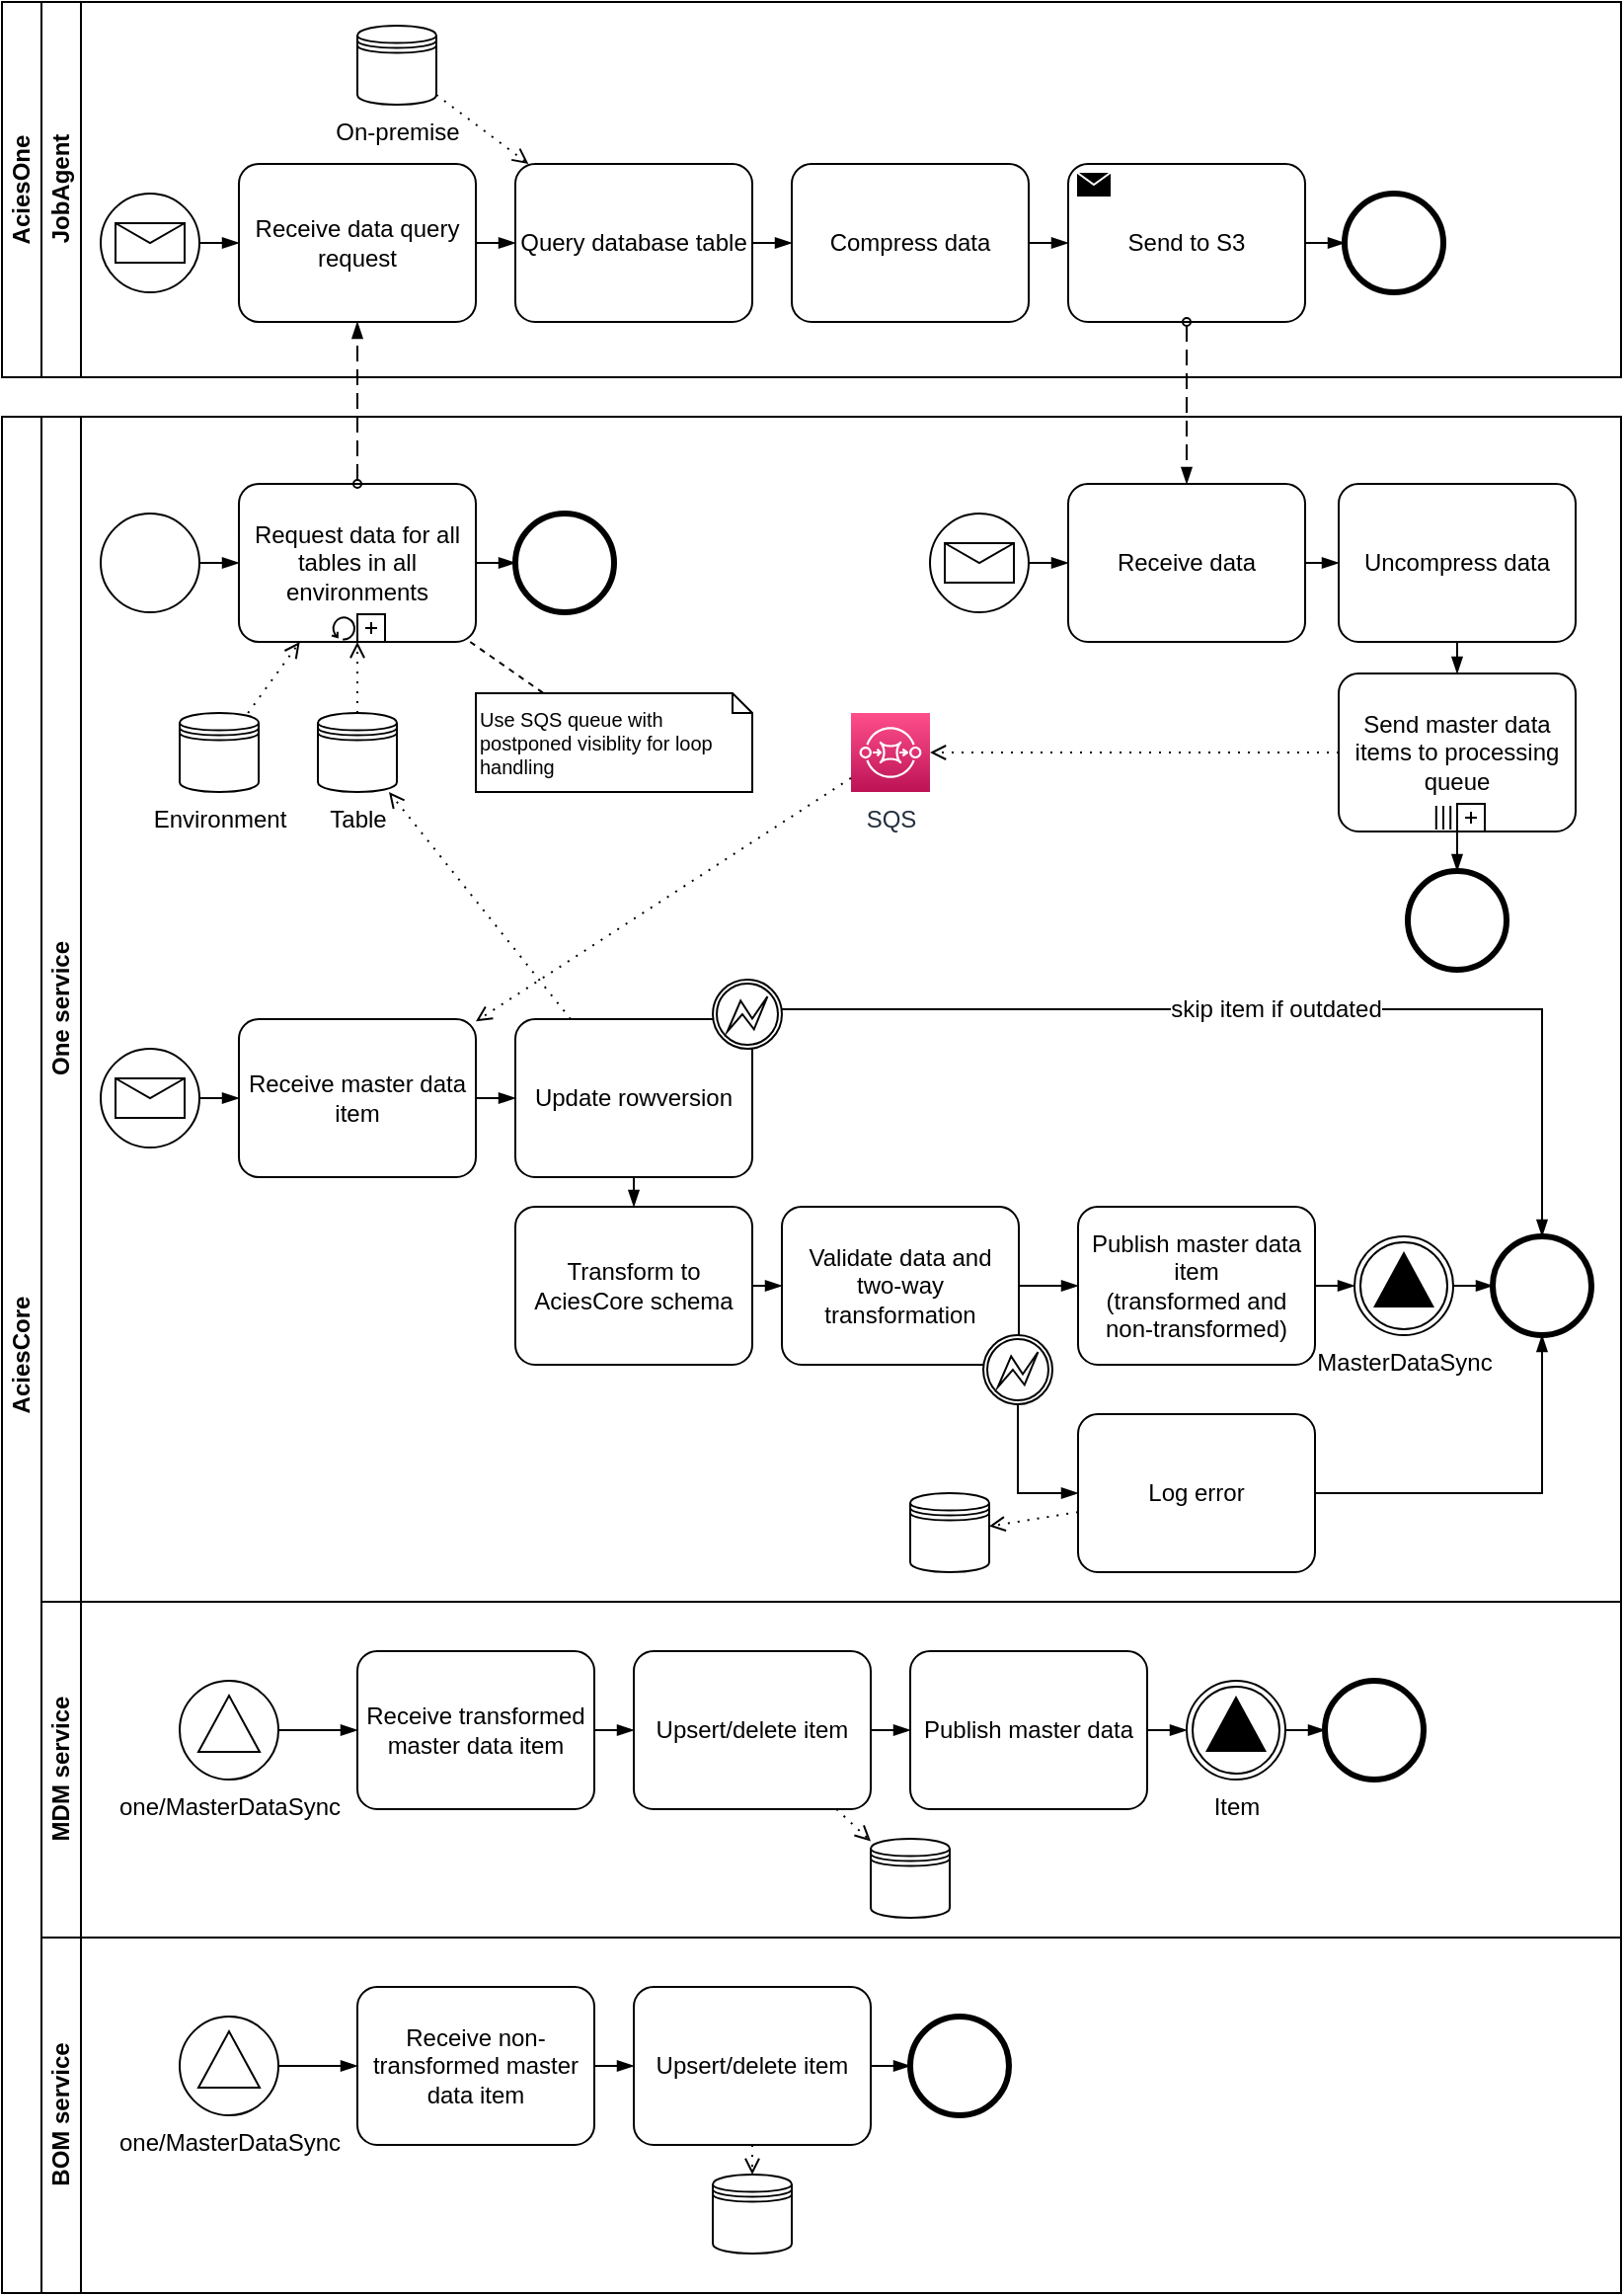 <mxfile version="21.6.8" type="device">
  <diagram name="Page-1" id="bTZcT1Api_6f6nJbqBNm">
    <mxGraphModel dx="1562" dy="909" grid="1" gridSize="10" guides="1" tooltips="1" connect="1" arrows="1" fold="1" page="1" pageScale="1" pageWidth="827" pageHeight="1169" math="0" shadow="0">
      <root>
        <mxCell id="0" />
        <mxCell id="1" parent="0" />
        <mxCell id="s4bk7PMrDm6jOuG2M9_s-1" value="AciesOne" style="swimlane;html=1;childLayout=stackLayout;resizeParent=1;resizeParentMax=0;horizontal=0;startSize=20;horizontalStack=0;whiteSpace=wrap;" vertex="1" parent="1">
          <mxGeometry width="820" height="190" as="geometry" />
        </mxCell>
        <mxCell id="s4bk7PMrDm6jOuG2M9_s-2" value="JobAgent" style="swimlane;html=1;startSize=20;horizontal=0;" vertex="1" parent="s4bk7PMrDm6jOuG2M9_s-1">
          <mxGeometry x="20" width="800" height="190" as="geometry" />
        </mxCell>
        <mxCell id="s4bk7PMrDm6jOuG2M9_s-10" value="Query database table" style="points=[[0.25,0,0],[0.5,0,0],[0.75,0,0],[1,0.25,0],[1,0.5,0],[1,0.75,0],[0.75,1,0],[0.5,1,0],[0.25,1,0],[0,0.75,0],[0,0.5,0],[0,0.25,0]];shape=mxgraph.bpmn.task;whiteSpace=wrap;rectStyle=rounded;size=10;html=1;container=1;expand=0;collapsible=0;taskMarker=abstract;" vertex="1" parent="s4bk7PMrDm6jOuG2M9_s-2">
          <mxGeometry x="240" y="82" width="120" height="80" as="geometry" />
        </mxCell>
        <mxCell id="s4bk7PMrDm6jOuG2M9_s-11" value="On-premise" style="shape=datastore;html=1;labelPosition=center;verticalLabelPosition=bottom;align=center;verticalAlign=top;" vertex="1" parent="s4bk7PMrDm6jOuG2M9_s-2">
          <mxGeometry x="160" y="12" width="40" height="40" as="geometry" />
        </mxCell>
        <mxCell id="s4bk7PMrDm6jOuG2M9_s-12" value="" style="fontSize=12;html=1;endFill=0;startFill=0;endSize=6;startSize=6;dashed=1;dashPattern=1 4;endArrow=open;startArrow=none;rounded=0;" edge="1" parent="s4bk7PMrDm6jOuG2M9_s-2" source="s4bk7PMrDm6jOuG2M9_s-11" target="s4bk7PMrDm6jOuG2M9_s-10">
          <mxGeometry width="160" relative="1" as="geometry">
            <mxPoint x="570" y="352" as="sourcePoint" />
            <mxPoint x="730" y="352" as="targetPoint" />
          </mxGeometry>
        </mxCell>
        <mxCell id="s4bk7PMrDm6jOuG2M9_s-13" value="" style="edgeStyle=elbowEdgeStyle;fontSize=12;html=1;endArrow=blockThin;endFill=1;rounded=0;" edge="1" parent="s4bk7PMrDm6jOuG2M9_s-2" source="s4bk7PMrDm6jOuG2M9_s-100" target="s4bk7PMrDm6jOuG2M9_s-10">
          <mxGeometry width="160" relative="1" as="geometry">
            <mxPoint x="220" y="122" as="sourcePoint" />
            <mxPoint x="730" y="382" as="targetPoint" />
          </mxGeometry>
        </mxCell>
        <mxCell id="s4bk7PMrDm6jOuG2M9_s-17" value="Compress data" style="points=[[0.25,0,0],[0.5,0,0],[0.75,0,0],[1,0.25,0],[1,0.5,0],[1,0.75,0],[0.75,1,0],[0.5,1,0],[0.25,1,0],[0,0.75,0],[0,0.5,0],[0,0.25,0]];shape=mxgraph.bpmn.task;whiteSpace=wrap;rectStyle=rounded;size=10;html=1;container=1;expand=0;collapsible=0;taskMarker=abstract;" vertex="1" parent="s4bk7PMrDm6jOuG2M9_s-2">
          <mxGeometry x="380" y="82" width="120" height="80" as="geometry" />
        </mxCell>
        <mxCell id="s4bk7PMrDm6jOuG2M9_s-18" value="" style="edgeStyle=elbowEdgeStyle;fontSize=12;html=1;endArrow=blockThin;endFill=1;rounded=0;" edge="1" parent="s4bk7PMrDm6jOuG2M9_s-2" target="s4bk7PMrDm6jOuG2M9_s-17" source="s4bk7PMrDm6jOuG2M9_s-10">
          <mxGeometry width="160" relative="1" as="geometry">
            <mxPoint x="360" y="122" as="sourcePoint" />
            <mxPoint x="880" y="382" as="targetPoint" />
          </mxGeometry>
        </mxCell>
        <mxCell id="s4bk7PMrDm6jOuG2M9_s-20" value="" style="edgeStyle=elbowEdgeStyle;fontSize=12;html=1;endArrow=blockThin;endFill=1;rounded=0;" edge="1" parent="s4bk7PMrDm6jOuG2M9_s-2" target="s4bk7PMrDm6jOuG2M9_s-26" source="s4bk7PMrDm6jOuG2M9_s-17">
          <mxGeometry width="160" relative="1" as="geometry">
            <mxPoint x="510" y="122" as="sourcePoint" />
            <mxPoint x="540" y="122" as="targetPoint" />
          </mxGeometry>
        </mxCell>
        <mxCell id="s4bk7PMrDm6jOuG2M9_s-23" value="" style="points=[[0.145,0.145,0],[0.5,0,0],[0.855,0.145,0],[1,0.5,0],[0.855,0.855,0],[0.5,1,0],[0.145,0.855,0],[0,0.5,0]];shape=mxgraph.bpmn.event;html=1;verticalLabelPosition=bottom;labelBackgroundColor=#ffffff;verticalAlign=top;align=center;perimeter=ellipsePerimeter;outlineConnect=0;aspect=fixed;outline=end;symbol=terminate2;" vertex="1" parent="s4bk7PMrDm6jOuG2M9_s-2">
          <mxGeometry x="660" y="97" width="50" height="50" as="geometry" />
        </mxCell>
        <mxCell id="s4bk7PMrDm6jOuG2M9_s-24" value="" style="edgeStyle=elbowEdgeStyle;fontSize=12;html=1;endArrow=blockThin;endFill=1;rounded=0;" edge="1" parent="s4bk7PMrDm6jOuG2M9_s-2" source="s4bk7PMrDm6jOuG2M9_s-26" target="s4bk7PMrDm6jOuG2M9_s-23">
          <mxGeometry width="160" relative="1" as="geometry">
            <mxPoint x="660" y="122" as="sourcePoint" />
            <mxPoint x="550" y="132" as="targetPoint" />
          </mxGeometry>
        </mxCell>
        <mxCell id="s4bk7PMrDm6jOuG2M9_s-26" value="Send to S3" style="points=[[0.25,0,0],[0.5,0,0],[0.75,0,0],[1,0.25,0],[1,0.5,0],[1,0.75,0],[0.75,1,0],[0.5,1,0],[0.25,1,0],[0,0.75,0],[0,0.5,0],[0,0.25,0]];shape=mxgraph.bpmn.task;whiteSpace=wrap;rectStyle=rounded;size=10;html=1;container=1;expand=0;collapsible=0;taskMarker=send;" vertex="1" parent="s4bk7PMrDm6jOuG2M9_s-2">
          <mxGeometry x="520" y="82" width="120" height="80" as="geometry" />
        </mxCell>
        <mxCell id="s4bk7PMrDm6jOuG2M9_s-28" value="" style="edgeStyle=elbowEdgeStyle;fontSize=12;html=1;endArrow=blockThin;endFill=1;rounded=0;" edge="1" parent="s4bk7PMrDm6jOuG2M9_s-2" source="s4bk7PMrDm6jOuG2M9_s-99" target="s4bk7PMrDm6jOuG2M9_s-100">
          <mxGeometry width="160" relative="1" as="geometry">
            <mxPoint x="80" y="122" as="sourcePoint" />
            <mxPoint x="100" y="122" as="targetPoint" />
          </mxGeometry>
        </mxCell>
        <mxCell id="s4bk7PMrDm6jOuG2M9_s-99" value="" style="points=[[0.145,0.145,0],[0.5,0,0],[0.855,0.145,0],[1,0.5,0],[0.855,0.855,0],[0.5,1,0],[0.145,0.855,0],[0,0.5,0]];shape=mxgraph.bpmn.event;html=1;verticalLabelPosition=bottom;labelBackgroundColor=#ffffff;verticalAlign=top;align=center;perimeter=ellipsePerimeter;outlineConnect=0;aspect=fixed;outline=standard;symbol=message;" vertex="1" parent="s4bk7PMrDm6jOuG2M9_s-2">
          <mxGeometry x="30" y="97" width="50" height="50" as="geometry" />
        </mxCell>
        <mxCell id="s4bk7PMrDm6jOuG2M9_s-100" value="Receive data query request" style="points=[[0.25,0,0],[0.5,0,0],[0.75,0,0],[1,0.25,0],[1,0.5,0],[1,0.75,0],[0.75,1,0],[0.5,1,0],[0.25,1,0],[0,0.75,0],[0,0.5,0],[0,0.25,0]];shape=mxgraph.bpmn.task;whiteSpace=wrap;rectStyle=rounded;size=10;html=1;container=1;expand=0;collapsible=0;taskMarker=abstract;" vertex="1" parent="s4bk7PMrDm6jOuG2M9_s-2">
          <mxGeometry x="100" y="82" width="120" height="80" as="geometry" />
        </mxCell>
        <mxCell id="s4bk7PMrDm6jOuG2M9_s-5" value="AciesCore" style="swimlane;html=1;childLayout=stackLayout;resizeParent=1;resizeParentMax=0;horizontal=0;startSize=20;horizontalStack=0;whiteSpace=wrap;" vertex="1" parent="1">
          <mxGeometry y="210" width="820" height="950" as="geometry" />
        </mxCell>
        <mxCell id="s4bk7PMrDm6jOuG2M9_s-6" value="One service" style="swimlane;html=1;startSize=20;horizontal=0;" vertex="1" parent="s4bk7PMrDm6jOuG2M9_s-5">
          <mxGeometry x="20" width="800" height="600" as="geometry" />
        </mxCell>
        <mxCell id="s4bk7PMrDm6jOuG2M9_s-14" value="" style="points=[[0.145,0.145,0],[0.5,0,0],[0.855,0.145,0],[1,0.5,0],[0.855,0.855,0],[0.5,1,0],[0.145,0.855,0],[0,0.5,0]];shape=mxgraph.bpmn.event;html=1;verticalLabelPosition=bottom;labelBackgroundColor=#ffffff;verticalAlign=top;align=center;perimeter=ellipsePerimeter;outlineConnect=0;aspect=fixed;outline=standard;symbol=general;" vertex="1" parent="s4bk7PMrDm6jOuG2M9_s-6">
          <mxGeometry x="30" y="49" width="50" height="50" as="geometry" />
        </mxCell>
        <mxCell id="s4bk7PMrDm6jOuG2M9_s-16" value="" style="edgeStyle=elbowEdgeStyle;fontSize=12;html=1;endArrow=blockThin;endFill=1;rounded=0;" edge="1" parent="s4bk7PMrDm6jOuG2M9_s-6" target="s4bk7PMrDm6jOuG2M9_s-90" source="s4bk7PMrDm6jOuG2M9_s-14">
          <mxGeometry width="160" relative="1" as="geometry">
            <mxPoint x="80" y="74" as="sourcePoint" />
            <mxPoint x="100" y="74" as="targetPoint" />
          </mxGeometry>
        </mxCell>
        <mxCell id="s4bk7PMrDm6jOuG2M9_s-66" value="" style="points=[[0.145,0.145,0],[0.5,0,0],[0.855,0.145,0],[1,0.5,0],[0.855,0.855,0],[0.5,1,0],[0.145,0.855,0],[0,0.5,0]];shape=mxgraph.bpmn.event;html=1;verticalLabelPosition=bottom;labelBackgroundColor=#ffffff;verticalAlign=top;align=center;perimeter=ellipsePerimeter;outlineConnect=0;aspect=fixed;outline=standard;symbol=message;" vertex="1" parent="s4bk7PMrDm6jOuG2M9_s-6">
          <mxGeometry x="450" y="49" width="50" height="50" as="geometry" />
        </mxCell>
        <mxCell id="s4bk7PMrDm6jOuG2M9_s-67" value="Uncompress data" style="points=[[0.25,0,0],[0.5,0,0],[0.75,0,0],[1,0.25,0],[1,0.5,0],[1,0.75,0],[0.75,1,0],[0.5,1,0],[0.25,1,0],[0,0.75,0],[0,0.5,0],[0,0.25,0]];shape=mxgraph.bpmn.task;whiteSpace=wrap;rectStyle=rounded;size=10;html=1;container=1;expand=0;collapsible=0;taskMarker=abstract;" vertex="1" parent="s4bk7PMrDm6jOuG2M9_s-6">
          <mxGeometry x="657" y="34" width="120" height="80" as="geometry" />
        </mxCell>
        <mxCell id="s4bk7PMrDm6jOuG2M9_s-68" value="" style="edgeStyle=elbowEdgeStyle;fontSize=12;html=1;endArrow=blockThin;endFill=1;rounded=0;" edge="1" parent="s4bk7PMrDm6jOuG2M9_s-6" source="s4bk7PMrDm6jOuG2M9_s-70" target="s4bk7PMrDm6jOuG2M9_s-67">
          <mxGeometry width="160" relative="1" as="geometry">
            <mxPoint x="90" y="84" as="sourcePoint" />
            <mxPoint x="110" y="84" as="targetPoint" />
          </mxGeometry>
        </mxCell>
        <mxCell id="s4bk7PMrDm6jOuG2M9_s-70" value="Receive data" style="points=[[0.25,0,0],[0.5,0,0],[0.75,0,0],[1,0.25,0],[1,0.5,0],[1,0.75,0],[0.75,1,0],[0.5,1,0],[0.25,1,0],[0,0.75,0],[0,0.5,0],[0,0.25,0]];shape=mxgraph.bpmn.task;whiteSpace=wrap;rectStyle=rounded;size=10;html=1;container=1;expand=0;collapsible=0;taskMarker=abstract;" vertex="1" parent="s4bk7PMrDm6jOuG2M9_s-6">
          <mxGeometry x="520" y="34" width="120" height="80" as="geometry" />
        </mxCell>
        <mxCell id="s4bk7PMrDm6jOuG2M9_s-71" value="" style="edgeStyle=elbowEdgeStyle;fontSize=12;html=1;endArrow=blockThin;endFill=1;rounded=0;" edge="1" parent="s4bk7PMrDm6jOuG2M9_s-6" source="s4bk7PMrDm6jOuG2M9_s-66" target="s4bk7PMrDm6jOuG2M9_s-70">
          <mxGeometry width="160" relative="1" as="geometry">
            <mxPoint x="100" y="485" as="sourcePoint" />
            <mxPoint x="550" y="485" as="targetPoint" />
          </mxGeometry>
        </mxCell>
        <mxCell id="s4bk7PMrDm6jOuG2M9_s-74" value="" style="edgeStyle=elbowEdgeStyle;fontSize=12;html=1;endArrow=blockThin;endFill=1;rounded=0;" edge="1" parent="s4bk7PMrDm6jOuG2M9_s-6" target="s4bk7PMrDm6jOuG2M9_s-91">
          <mxGeometry width="160" relative="1" as="geometry">
            <mxPoint x="220" y="74" as="sourcePoint" />
            <mxPoint x="240" y="74" as="targetPoint" />
          </mxGeometry>
        </mxCell>
        <mxCell id="s4bk7PMrDm6jOuG2M9_s-79" value="" style="points=[[0.145,0.145,0],[0.5,0,0],[0.855,0.145,0],[1,0.5,0],[0.855,0.855,0],[0.5,1,0],[0.145,0.855,0],[0,0.5,0]];shape=mxgraph.bpmn.event;html=1;verticalLabelPosition=bottom;labelBackgroundColor=#ffffff;verticalAlign=top;align=center;perimeter=ellipsePerimeter;outlineConnect=0;aspect=fixed;outline=end;symbol=terminate2;" vertex="1" parent="s4bk7PMrDm6jOuG2M9_s-6">
          <mxGeometry x="692" y="230" width="50" height="50" as="geometry" />
        </mxCell>
        <mxCell id="s4bk7PMrDm6jOuG2M9_s-81" value="" style="points=[[0.145,0.145,0],[0.5,0,0],[0.855,0.145,0],[1,0.5,0],[0.855,0.855,0],[0.5,1,0],[0.145,0.855,0],[0,0.5,0]];shape=mxgraph.bpmn.event;html=1;verticalLabelPosition=bottom;labelBackgroundColor=#ffffff;verticalAlign=top;align=center;perimeter=ellipsePerimeter;outlineConnect=0;aspect=fixed;outline=standard;symbol=message;" vertex="1" parent="s4bk7PMrDm6jOuG2M9_s-6">
          <mxGeometry x="30" y="320" width="50" height="50" as="geometry" />
        </mxCell>
        <mxCell id="s4bk7PMrDm6jOuG2M9_s-82" value="Receive master data item" style="points=[[0.25,0,0],[0.5,0,0],[0.75,0,0],[1,0.25,0],[1,0.5,0],[1,0.75,0],[0.75,1,0],[0.5,1,0],[0.25,1,0],[0,0.75,0],[0,0.5,0],[0,0.25,0]];shape=mxgraph.bpmn.task;whiteSpace=wrap;rectStyle=rounded;size=10;html=1;container=1;expand=0;collapsible=0;taskMarker=abstract;" vertex="1" parent="s4bk7PMrDm6jOuG2M9_s-6">
          <mxGeometry x="100" y="305" width="120" height="80" as="geometry" />
        </mxCell>
        <mxCell id="s4bk7PMrDm6jOuG2M9_s-83" value="" style="edgeStyle=elbowEdgeStyle;fontSize=12;html=1;endArrow=blockThin;endFill=1;rounded=0;" edge="1" parent="s4bk7PMrDm6jOuG2M9_s-6" target="s4bk7PMrDm6jOuG2M9_s-82" source="s4bk7PMrDm6jOuG2M9_s-81">
          <mxGeometry width="160" relative="1" as="geometry">
            <mxPoint x="-330" y="425" as="sourcePoint" />
            <mxPoint x="140" y="715" as="targetPoint" />
          </mxGeometry>
        </mxCell>
        <mxCell id="s4bk7PMrDm6jOuG2M9_s-86" value="Send master data items to processing queue" style="points=[[0.25,0,0],[0.5,0,0],[0.75,0,0],[1,0.25,0],[1,0.5,0],[1,0.75,0],[0.75,1,0],[0.5,1,0],[0.25,1,0],[0,0.75,0],[0,0.5,0],[0,0.25,0]];shape=mxgraph.bpmn.task;whiteSpace=wrap;rectStyle=rounded;size=10;html=1;container=1;expand=0;collapsible=0;taskMarker=abstract;isLoopSub=1;isLoopMultiParallel=1;" vertex="1" parent="s4bk7PMrDm6jOuG2M9_s-6">
          <mxGeometry x="657" y="130" width="120" height="80" as="geometry" />
        </mxCell>
        <mxCell id="s4bk7PMrDm6jOuG2M9_s-78" value="" style="edgeStyle=elbowEdgeStyle;fontSize=12;html=1;endArrow=blockThin;endFill=1;rounded=0;" edge="1" parent="s4bk7PMrDm6jOuG2M9_s-6" source="s4bk7PMrDm6jOuG2M9_s-67" target="s4bk7PMrDm6jOuG2M9_s-86">
          <mxGeometry width="160" relative="1" as="geometry">
            <mxPoint x="90" y="84" as="sourcePoint" />
            <mxPoint x="440" y="195" as="targetPoint" />
          </mxGeometry>
        </mxCell>
        <mxCell id="s4bk7PMrDm6jOuG2M9_s-80" value="" style="edgeStyle=elbowEdgeStyle;fontSize=12;html=1;endArrow=blockThin;endFill=1;rounded=0;" edge="1" parent="s4bk7PMrDm6jOuG2M9_s-6" source="s4bk7PMrDm6jOuG2M9_s-86" target="s4bk7PMrDm6jOuG2M9_s-79">
          <mxGeometry width="160" relative="1" as="geometry">
            <mxPoint x="560" y="195" as="sourcePoint" />
            <mxPoint x="450" y="205" as="targetPoint" />
          </mxGeometry>
        </mxCell>
        <mxCell id="s4bk7PMrDm6jOuG2M9_s-90" value="Request data for all tables in all environments" style="points=[[0.25,0,0],[0.5,0,0],[0.75,0,0],[1,0.25,0],[1,0.5,0],[1,0.75,0],[0.75,1,0],[0.5,1,0],[0.25,1,0],[0,0.75,0],[0,0.5,0],[0,0.25,0]];shape=mxgraph.bpmn.task;whiteSpace=wrap;rectStyle=rounded;size=10;html=1;container=1;expand=0;collapsible=0;taskMarker=abstract;isLoopStandard=1;isLoopSub=1;" vertex="1" parent="s4bk7PMrDm6jOuG2M9_s-6">
          <mxGeometry x="100" y="34" width="120" height="80" as="geometry" />
        </mxCell>
        <mxCell id="s4bk7PMrDm6jOuG2M9_s-91" value="" style="points=[[0.145,0.145,0],[0.5,0,0],[0.855,0.145,0],[1,0.5,0],[0.855,0.855,0],[0.5,1,0],[0.145,0.855,0],[0,0.5,0]];shape=mxgraph.bpmn.event;html=1;verticalLabelPosition=bottom;labelBackgroundColor=#ffffff;verticalAlign=top;align=center;perimeter=ellipsePerimeter;outlineConnect=0;aspect=fixed;outline=end;symbol=terminate2;" vertex="1" parent="s4bk7PMrDm6jOuG2M9_s-6">
          <mxGeometry x="240" y="49" width="50" height="50" as="geometry" />
        </mxCell>
        <mxCell id="s4bk7PMrDm6jOuG2M9_s-93" value="Use SQS queue with postponed visiblity for loop handling" style="shape=note2;boundedLbl=1;whiteSpace=wrap;html=1;size=10;verticalAlign=middle;align=left;fontSize=10;spacing=2;horizontal=1;labelPosition=center;verticalLabelPosition=middle;" vertex="1" parent="s4bk7PMrDm6jOuG2M9_s-6">
          <mxGeometry x="220" y="140" width="140" height="50" as="geometry" />
        </mxCell>
        <mxCell id="s4bk7PMrDm6jOuG2M9_s-94" value="" style="endArrow=none;dashed=1;html=1;rounded=0;" edge="1" parent="s4bk7PMrDm6jOuG2M9_s-6" source="s4bk7PMrDm6jOuG2M9_s-90" target="s4bk7PMrDm6jOuG2M9_s-93">
          <mxGeometry width="50" height="50" relative="1" as="geometry">
            <mxPoint x="500" y="110" as="sourcePoint" />
            <mxPoint x="550" y="60" as="targetPoint" />
          </mxGeometry>
        </mxCell>
        <mxCell id="s4bk7PMrDm6jOuG2M9_s-98" value="SQS" style="sketch=0;points=[[0,0,0],[0.25,0,0],[0.5,0,0],[0.75,0,0],[1,0,0],[0,1,0],[0.25,1,0],[0.5,1,0],[0.75,1,0],[1,1,0],[0,0.25,0],[0,0.5,0],[0,0.75,0],[1,0.25,0],[1,0.5,0],[1,0.75,0]];outlineConnect=0;fontColor=#232F3E;gradientColor=#FF4F8B;gradientDirection=north;fillColor=#BC1356;strokeColor=#ffffff;dashed=0;verticalLabelPosition=bottom;verticalAlign=top;align=center;html=1;fontSize=12;fontStyle=0;aspect=fixed;shape=mxgraph.aws4.resourceIcon;resIcon=mxgraph.aws4.sqs;" vertex="1" parent="s4bk7PMrDm6jOuG2M9_s-6">
          <mxGeometry x="410" y="150" width="40" height="40" as="geometry" />
        </mxCell>
        <mxCell id="s4bk7PMrDm6jOuG2M9_s-88" value="" style="fontSize=12;html=1;endFill=0;startFill=0;endSize=6;startSize=6;dashed=1;dashPattern=1 4;endArrow=open;startArrow=none;rounded=0;elbow=vertical;" edge="1" parent="s4bk7PMrDm6jOuG2M9_s-6" source="s4bk7PMrDm6jOuG2M9_s-86" target="s4bk7PMrDm6jOuG2M9_s-98">
          <mxGeometry width="160" relative="1" as="geometry">
            <mxPoint x="780" y="625" as="sourcePoint" />
            <mxPoint x="829.302" y="140" as="targetPoint" />
          </mxGeometry>
        </mxCell>
        <mxCell id="s4bk7PMrDm6jOuG2M9_s-89" value="" style="fontSize=12;html=1;endFill=0;startFill=0;endSize=6;startSize=6;dashed=1;dashPattern=1 4;endArrow=open;startArrow=none;rounded=0;elbow=vertical;" edge="1" parent="s4bk7PMrDm6jOuG2M9_s-6" source="s4bk7PMrDm6jOuG2M9_s-98" target="s4bk7PMrDm6jOuG2M9_s-82">
          <mxGeometry width="160" relative="1" as="geometry">
            <mxPoint x="160" y="260" as="sourcePoint" />
            <mxPoint x="53" y="645" as="targetPoint" />
          </mxGeometry>
        </mxCell>
        <mxCell id="s4bk7PMrDm6jOuG2M9_s-101" value="Update rowversion" style="points=[[0.25,0,0],[0.5,0,0],[0.75,0,0],[1,0.25,0],[1,0.5,0],[1,0.75,0],[0.75,1,0],[0.5,1,0],[0.25,1,0],[0,0.75,0],[0,0.5,0],[0,0.25,0]];shape=mxgraph.bpmn.task;whiteSpace=wrap;rectStyle=rounded;size=10;html=1;container=1;expand=0;collapsible=0;taskMarker=abstract;" vertex="1" parent="s4bk7PMrDm6jOuG2M9_s-6">
          <mxGeometry x="240" y="305" width="120" height="80" as="geometry" />
        </mxCell>
        <mxCell id="s4bk7PMrDm6jOuG2M9_s-124" value="" style="points=[[0.145,0.145,0],[0.5,0,0],[0.855,0.145,0],[1,0.5,0],[0.855,0.855,0],[0.5,1,0],[0.145,0.855,0],[0,0.5,0]];shape=mxgraph.bpmn.event;html=1;verticalLabelPosition=bottom;labelBackgroundColor=#ffffff;verticalAlign=top;align=center;perimeter=ellipsePerimeter;outlineConnect=0;aspect=fixed;outline=boundInt;symbol=error;" vertex="1" parent="s4bk7PMrDm6jOuG2M9_s-101">
          <mxGeometry x="100" y="-20" width="35" height="35" as="geometry" />
        </mxCell>
        <mxCell id="s4bk7PMrDm6jOuG2M9_s-102" value="" style="edgeStyle=elbowEdgeStyle;fontSize=12;html=1;endArrow=blockThin;endFill=1;rounded=0;" edge="1" parent="s4bk7PMrDm6jOuG2M9_s-6" source="s4bk7PMrDm6jOuG2M9_s-82" target="s4bk7PMrDm6jOuG2M9_s-101">
          <mxGeometry width="160" relative="1" as="geometry">
            <mxPoint x="-330" y="425" as="sourcePoint" />
            <mxPoint x="140" y="715" as="targetPoint" />
          </mxGeometry>
        </mxCell>
        <mxCell id="s4bk7PMrDm6jOuG2M9_s-103" value="Transform to AciesCore schema" style="points=[[0.25,0,0],[0.5,0,0],[0.75,0,0],[1,0.25,0],[1,0.5,0],[1,0.75,0],[0.75,1,0],[0.5,1,0],[0.25,1,0],[0,0.75,0],[0,0.5,0],[0,0.25,0]];shape=mxgraph.bpmn.task;whiteSpace=wrap;rectStyle=rounded;size=10;html=1;container=1;expand=0;collapsible=0;taskMarker=abstract;" vertex="1" parent="s4bk7PMrDm6jOuG2M9_s-6">
          <mxGeometry x="240" y="400" width="120" height="80" as="geometry" />
        </mxCell>
        <mxCell id="s4bk7PMrDm6jOuG2M9_s-104" value="" style="edgeStyle=elbowEdgeStyle;fontSize=12;html=1;endArrow=blockThin;endFill=1;rounded=0;" edge="1" parent="s4bk7PMrDm6jOuG2M9_s-6" target="s4bk7PMrDm6jOuG2M9_s-103" source="s4bk7PMrDm6jOuG2M9_s-101">
          <mxGeometry width="160" relative="1" as="geometry">
            <mxPoint x="357" y="345" as="sourcePoint" />
            <mxPoint x="277" y="715" as="targetPoint" />
          </mxGeometry>
        </mxCell>
        <mxCell id="s4bk7PMrDm6jOuG2M9_s-109" value="" style="points=[[0.145,0.145,0],[0.5,0,0],[0.855,0.145,0],[1,0.5,0],[0.855,0.855,0],[0.5,1,0],[0.145,0.855,0],[0,0.5,0]];shape=mxgraph.bpmn.event;html=1;verticalLabelPosition=bottom;labelBackgroundColor=#ffffff;verticalAlign=top;align=center;perimeter=ellipsePerimeter;outlineConnect=0;aspect=fixed;outline=end;symbol=terminate2;" vertex="1" parent="s4bk7PMrDm6jOuG2M9_s-6">
          <mxGeometry x="735" y="415" width="50" height="50" as="geometry" />
        </mxCell>
        <mxCell id="s4bk7PMrDm6jOuG2M9_s-106" value="" style="edgeStyle=elbowEdgeStyle;fontSize=12;html=1;endArrow=blockThin;endFill=1;rounded=0;" edge="1" parent="s4bk7PMrDm6jOuG2M9_s-6" source="s4bk7PMrDm6jOuG2M9_s-114" target="s4bk7PMrDm6jOuG2M9_s-134">
          <mxGeometry width="160" relative="1" as="geometry">
            <mxPoint x="602" y="440" as="sourcePoint" />
            <mxPoint x="515" y="440" as="targetPoint" />
          </mxGeometry>
        </mxCell>
        <mxCell id="s4bk7PMrDm6jOuG2M9_s-110" value="" style="edgeStyle=orthogonalEdgeStyle;fontSize=12;html=1;endArrow=blockThin;endFill=1;rounded=0;" edge="1" parent="s4bk7PMrDm6jOuG2M9_s-6" target="s4bk7PMrDm6jOuG2M9_s-109" source="s4bk7PMrDm6jOuG2M9_s-133">
          <mxGeometry width="160" relative="1" as="geometry">
            <mxPoint x="775" y="440" as="sourcePoint" />
            <mxPoint x="394" y="475" as="targetPoint" />
            <Array as="points" />
          </mxGeometry>
        </mxCell>
        <mxCell id="s4bk7PMrDm6jOuG2M9_s-113" value="" style="edgeStyle=elbowEdgeStyle;fontSize=12;html=1;endArrow=blockThin;endFill=1;rounded=0;" edge="1" parent="s4bk7PMrDm6jOuG2M9_s-6" target="s4bk7PMrDm6jOuG2M9_s-133">
          <mxGeometry width="160" relative="1" as="geometry">
            <mxPoint x="635" y="440" as="sourcePoint" />
            <mxPoint x="655" y="440" as="targetPoint" />
          </mxGeometry>
        </mxCell>
        <mxCell id="s4bk7PMrDm6jOuG2M9_s-114" value="Validate data and two-way transformation" style="points=[[0.25,0,0],[0.5,0,0],[0.75,0,0],[1,0.25,0],[1,0.5,0],[1,0.75,0],[0.75,1,0],[0.5,1,0],[0.25,1,0],[0,0.75,0],[0,0.5,0],[0,0.25,0]];shape=mxgraph.bpmn.task;whiteSpace=wrap;rectStyle=rounded;size=10;html=1;container=1;expand=0;collapsible=0;taskMarker=abstract;" vertex="1" parent="s4bk7PMrDm6jOuG2M9_s-6">
          <mxGeometry x="375" y="400" width="120" height="80" as="geometry" />
        </mxCell>
        <mxCell id="s4bk7PMrDm6jOuG2M9_s-126" value="" style="points=[[0.145,0.145,0],[0.5,0,0],[0.855,0.145,0],[1,0.5,0],[0.855,0.855,0],[0.5,1,0],[0.145,0.855,0],[0,0.5,0]];shape=mxgraph.bpmn.event;html=1;verticalLabelPosition=bottom;labelBackgroundColor=#ffffff;verticalAlign=top;align=center;perimeter=ellipsePerimeter;outlineConnect=0;aspect=fixed;outline=boundInt;symbol=error;" vertex="1" parent="s4bk7PMrDm6jOuG2M9_s-114">
          <mxGeometry x="102" y="65" width="35" height="35" as="geometry" />
        </mxCell>
        <mxCell id="s4bk7PMrDm6jOuG2M9_s-115" value="" style="edgeStyle=elbowEdgeStyle;fontSize=12;html=1;endArrow=blockThin;endFill=1;rounded=0;" edge="1" parent="s4bk7PMrDm6jOuG2M9_s-6" source="s4bk7PMrDm6jOuG2M9_s-103" target="s4bk7PMrDm6jOuG2M9_s-114">
          <mxGeometry width="160" relative="1" as="geometry">
            <mxPoint x="516" y="635" as="sourcePoint" />
            <mxPoint x="630" y="635" as="targetPoint" />
          </mxGeometry>
        </mxCell>
        <mxCell id="s4bk7PMrDm6jOuG2M9_s-121" value="Table" style="shape=datastore;html=1;labelPosition=center;verticalLabelPosition=bottom;align=center;verticalAlign=top;" vertex="1" parent="s4bk7PMrDm6jOuG2M9_s-6">
          <mxGeometry x="140" y="150" width="40" height="40" as="geometry" />
        </mxCell>
        <mxCell id="s4bk7PMrDm6jOuG2M9_s-122" value="" style="fontSize=12;html=1;endFill=0;startFill=0;endSize=6;startSize=6;dashed=1;dashPattern=1 4;endArrow=open;startArrow=none;rounded=0;" edge="1" parent="s4bk7PMrDm6jOuG2M9_s-6" source="s4bk7PMrDm6jOuG2M9_s-121" target="s4bk7PMrDm6jOuG2M9_s-90">
          <mxGeometry width="160" relative="1" as="geometry">
            <mxPoint x="712" y="480" as="sourcePoint" />
            <mxPoint x="407" y="180" as="targetPoint" />
          </mxGeometry>
        </mxCell>
        <mxCell id="s4bk7PMrDm6jOuG2M9_s-123" value="" style="fontSize=12;html=1;endFill=0;startFill=0;endSize=6;startSize=6;dashed=1;dashPattern=1 4;endArrow=open;startArrow=none;rounded=0;elbow=vertical;" edge="1" parent="s4bk7PMrDm6jOuG2M9_s-6" source="s4bk7PMrDm6jOuG2M9_s-101" target="s4bk7PMrDm6jOuG2M9_s-121">
          <mxGeometry width="160" relative="1" as="geometry">
            <mxPoint x="407" y="180" as="sourcePoint" />
            <mxPoint x="712" y="480" as="targetPoint" />
          </mxGeometry>
        </mxCell>
        <mxCell id="s4bk7PMrDm6jOuG2M9_s-127" value="" style="edgeStyle=orthogonalEdgeStyle;fontSize=12;html=1;endArrow=blockThin;endFill=1;rounded=0;" edge="1" parent="s4bk7PMrDm6jOuG2M9_s-6" source="s4bk7PMrDm6jOuG2M9_s-128" target="s4bk7PMrDm6jOuG2M9_s-109">
          <mxGeometry width="160" relative="1" as="geometry">
            <mxPoint x="721" y="440" as="sourcePoint" />
            <mxPoint x="394" y="475" as="targetPoint" />
          </mxGeometry>
        </mxCell>
        <mxCell id="s4bk7PMrDm6jOuG2M9_s-125" value="skip item if outdated" style="edgeStyle=orthogonalEdgeStyle;fontSize=12;html=1;endArrow=blockThin;endFill=1;rounded=0;" edge="1" parent="s4bk7PMrDm6jOuG2M9_s-6" source="s4bk7PMrDm6jOuG2M9_s-124" target="s4bk7PMrDm6jOuG2M9_s-109">
          <mxGeometry width="160" relative="1" as="geometry">
            <mxPoint x="866" y="345" as="sourcePoint" />
            <mxPoint x="539" y="380" as="targetPoint" />
            <Array as="points">
              <mxPoint x="760" y="300" />
            </Array>
          </mxGeometry>
        </mxCell>
        <mxCell id="s4bk7PMrDm6jOuG2M9_s-128" value="Log error" style="points=[[0.25,0,0],[0.5,0,0],[0.75,0,0],[1,0.25,0],[1,0.5,0],[1,0.75,0],[0.75,1,0],[0.5,1,0],[0.25,1,0],[0,0.75,0],[0,0.5,0],[0,0.25,0]];shape=mxgraph.bpmn.task;whiteSpace=wrap;rectStyle=rounded;size=10;html=1;container=1;expand=0;collapsible=0;taskMarker=abstract;" vertex="1" parent="s4bk7PMrDm6jOuG2M9_s-6">
          <mxGeometry x="525" y="505" width="120" height="80" as="geometry" />
        </mxCell>
        <mxCell id="s4bk7PMrDm6jOuG2M9_s-129" value="" style="edgeStyle=orthogonalEdgeStyle;fontSize=12;html=1;endArrow=blockThin;endFill=1;rounded=0;elbow=vertical;" edge="1" parent="s4bk7PMrDm6jOuG2M9_s-6" source="s4bk7PMrDm6jOuG2M9_s-126" target="s4bk7PMrDm6jOuG2M9_s-128">
          <mxGeometry width="160" relative="1" as="geometry">
            <mxPoint x="721" y="440" as="sourcePoint" />
            <mxPoint x="394" y="475" as="targetPoint" />
            <Array as="points">
              <mxPoint x="495" y="545" />
            </Array>
          </mxGeometry>
        </mxCell>
        <mxCell id="s4bk7PMrDm6jOuG2M9_s-130" value="" style="shape=datastore;html=1;labelPosition=center;verticalLabelPosition=bottom;align=center;verticalAlign=top;" vertex="1" parent="s4bk7PMrDm6jOuG2M9_s-6">
          <mxGeometry x="440" y="545" width="40" height="40" as="geometry" />
        </mxCell>
        <mxCell id="s4bk7PMrDm6jOuG2M9_s-131" value="" style="fontSize=12;html=1;endFill=0;startFill=0;endSize=6;startSize=6;dashed=1;dashPattern=1 4;endArrow=open;startArrow=none;rounded=0;elbow=vertical;" edge="1" parent="s4bk7PMrDm6jOuG2M9_s-6" target="s4bk7PMrDm6jOuG2M9_s-130" source="s4bk7PMrDm6jOuG2M9_s-128">
          <mxGeometry width="160" relative="1" as="geometry">
            <mxPoint x="482" y="640" as="sourcePoint" />
            <mxPoint x="917" y="845" as="targetPoint" />
          </mxGeometry>
        </mxCell>
        <mxCell id="s4bk7PMrDm6jOuG2M9_s-133" value="MasterDataSync" style="points=[[0.145,0.145,0],[0.5,0,0],[0.855,0.145,0],[1,0.5,0],[0.855,0.855,0],[0.5,1,0],[0.145,0.855,0],[0,0.5,0]];shape=mxgraph.bpmn.event;html=1;verticalLabelPosition=bottom;labelBackgroundColor=#ffffff;verticalAlign=top;align=center;perimeter=ellipsePerimeter;outlineConnect=0;aspect=fixed;outline=throwing;symbol=signal;" vertex="1" parent="s4bk7PMrDm6jOuG2M9_s-6">
          <mxGeometry x="665" y="415" width="50" height="50" as="geometry" />
        </mxCell>
        <mxCell id="s4bk7PMrDm6jOuG2M9_s-134" value="Publish master data item&lt;br&gt;(transformed and non-transformed)" style="points=[[0.25,0,0],[0.5,0,0],[0.75,0,0],[1,0.25,0],[1,0.5,0],[1,0.75,0],[0.75,1,0],[0.5,1,0],[0.25,1,0],[0,0.75,0],[0,0.5,0],[0,0.25,0]];shape=mxgraph.bpmn.task;whiteSpace=wrap;rectStyle=rounded;size=10;html=1;container=1;expand=0;collapsible=0;taskMarker=abstract;" vertex="1" parent="s4bk7PMrDm6jOuG2M9_s-6">
          <mxGeometry x="525" y="400" width="120" height="80" as="geometry" />
        </mxCell>
        <mxCell id="s4bk7PMrDm6jOuG2M9_s-159" value="Environment" style="shape=datastore;html=1;labelPosition=center;verticalLabelPosition=bottom;align=center;verticalAlign=top;" vertex="1" parent="s4bk7PMrDm6jOuG2M9_s-6">
          <mxGeometry x="70" y="150" width="40" height="40" as="geometry" />
        </mxCell>
        <mxCell id="s4bk7PMrDm6jOuG2M9_s-160" value="" style="fontSize=12;html=1;endFill=0;startFill=0;endSize=6;startSize=6;dashed=1;dashPattern=1 4;endArrow=open;startArrow=none;rounded=0;" edge="1" parent="s4bk7PMrDm6jOuG2M9_s-6" source="s4bk7PMrDm6jOuG2M9_s-159" target="s4bk7PMrDm6jOuG2M9_s-90">
          <mxGeometry width="160" relative="1" as="geometry">
            <mxPoint x="622" y="480" as="sourcePoint" />
            <mxPoint x="70" y="114" as="targetPoint" />
          </mxGeometry>
        </mxCell>
        <mxCell id="s4bk7PMrDm6jOuG2M9_s-7" value="MDM service" style="swimlane;html=1;startSize=20;horizontal=0;" vertex="1" parent="s4bk7PMrDm6jOuG2M9_s-5">
          <mxGeometry x="20" y="600" width="800" height="170" as="geometry" />
        </mxCell>
        <mxCell id="s4bk7PMrDm6jOuG2M9_s-111" value="one/MasterDataSync" style="points=[[0.145,0.145,0],[0.5,0,0],[0.855,0.145,0],[1,0.5,0],[0.855,0.855,0],[0.5,1,0],[0.145,0.855,0],[0,0.5,0]];shape=mxgraph.bpmn.event;html=1;verticalLabelPosition=bottom;labelBackgroundColor=#ffffff;verticalAlign=top;align=center;perimeter=ellipsePerimeter;outlineConnect=0;aspect=fixed;outline=standard;symbol=signal;" vertex="1" parent="s4bk7PMrDm6jOuG2M9_s-7">
          <mxGeometry x="70" y="40" width="50" height="50" as="geometry" />
        </mxCell>
        <mxCell id="s4bk7PMrDm6jOuG2M9_s-116" value="Receive transformed master data item" style="points=[[0.25,0,0],[0.5,0,0],[0.75,0,0],[1,0.25,0],[1,0.5,0],[1,0.75,0],[0.75,1,0],[0.5,1,0],[0.25,1,0],[0,0.75,0],[0,0.5,0],[0,0.25,0]];shape=mxgraph.bpmn.task;whiteSpace=wrap;rectStyle=rounded;size=10;html=1;container=1;expand=0;collapsible=0;taskMarker=abstract;" vertex="1" parent="s4bk7PMrDm6jOuG2M9_s-7">
          <mxGeometry x="160" y="25" width="120" height="80" as="geometry" />
        </mxCell>
        <mxCell id="s4bk7PMrDm6jOuG2M9_s-117" value="" style="edgeStyle=elbowEdgeStyle;fontSize=12;html=1;endArrow=blockThin;endFill=1;rounded=0;" edge="1" parent="s4bk7PMrDm6jOuG2M9_s-7" target="s4bk7PMrDm6jOuG2M9_s-116" source="s4bk7PMrDm6jOuG2M9_s-111">
          <mxGeometry width="160" relative="1" as="geometry">
            <mxPoint x="70" y="80" as="sourcePoint" />
            <mxPoint x="130" y="450" as="targetPoint" />
          </mxGeometry>
        </mxCell>
        <mxCell id="s4bk7PMrDm6jOuG2M9_s-135" value="Upsert/delete item" style="points=[[0.25,0,0],[0.5,0,0],[0.75,0,0],[1,0.25,0],[1,0.5,0],[1,0.75,0],[0.75,1,0],[0.5,1,0],[0.25,1,0],[0,0.75,0],[0,0.5,0],[0,0.25,0]];shape=mxgraph.bpmn.task;whiteSpace=wrap;rectStyle=rounded;size=10;html=1;container=1;expand=0;collapsible=0;taskMarker=abstract;" vertex="1" parent="s4bk7PMrDm6jOuG2M9_s-7">
          <mxGeometry x="300" y="25" width="120" height="80" as="geometry" />
        </mxCell>
        <mxCell id="s4bk7PMrDm6jOuG2M9_s-136" value="" style="edgeStyle=elbowEdgeStyle;fontSize=12;html=1;endArrow=blockThin;endFill=1;rounded=0;" edge="1" parent="s4bk7PMrDm6jOuG2M9_s-7" source="s4bk7PMrDm6jOuG2M9_s-116" target="s4bk7PMrDm6jOuG2M9_s-135">
          <mxGeometry width="160" relative="1" as="geometry">
            <mxPoint x="130" y="80" as="sourcePoint" />
            <mxPoint x="190" y="450" as="targetPoint" />
          </mxGeometry>
        </mxCell>
        <mxCell id="s4bk7PMrDm6jOuG2M9_s-137" value="" style="shape=datastore;html=1;labelPosition=center;verticalLabelPosition=bottom;align=center;verticalAlign=top;" vertex="1" parent="s4bk7PMrDm6jOuG2M9_s-7">
          <mxGeometry x="420" y="120" width="40" height="40" as="geometry" />
        </mxCell>
        <mxCell id="s4bk7PMrDm6jOuG2M9_s-138" value="" style="fontSize=12;html=1;endFill=0;startFill=0;endSize=6;startSize=6;dashed=1;dashPattern=1 4;endArrow=open;startArrow=none;rounded=0;elbow=vertical;" edge="1" parent="s4bk7PMrDm6jOuG2M9_s-7" target="s4bk7PMrDm6jOuG2M9_s-137" source="s4bk7PMrDm6jOuG2M9_s-135">
          <mxGeometry width="160" relative="1" as="geometry">
            <mxPoint x="310" y="97.143" as="sourcePoint" />
            <mxPoint x="420" y="15" as="targetPoint" />
          </mxGeometry>
        </mxCell>
        <mxCell id="s4bk7PMrDm6jOuG2M9_s-139" value="" style="points=[[0.145,0.145,0],[0.5,0,0],[0.855,0.145,0],[1,0.5,0],[0.855,0.855,0],[0.5,1,0],[0.145,0.855,0],[0,0.5,0]];shape=mxgraph.bpmn.event;html=1;verticalLabelPosition=bottom;labelBackgroundColor=#ffffff;verticalAlign=top;align=center;perimeter=ellipsePerimeter;outlineConnect=0;aspect=fixed;outline=end;symbol=terminate2;" vertex="1" parent="s4bk7PMrDm6jOuG2M9_s-7">
          <mxGeometry x="650" y="40" width="50" height="50" as="geometry" />
        </mxCell>
        <mxCell id="s4bk7PMrDm6jOuG2M9_s-140" value="" style="edgeStyle=orthogonalEdgeStyle;fontSize=12;html=1;endArrow=blockThin;endFill=1;rounded=0;" edge="1" parent="s4bk7PMrDm6jOuG2M9_s-7" source="s4bk7PMrDm6jOuG2M9_s-141" target="s4bk7PMrDm6jOuG2M9_s-139">
          <mxGeometry width="160" relative="1" as="geometry">
            <mxPoint x="700" y="65" as="sourcePoint" />
            <mxPoint x="319" y="100" as="targetPoint" />
            <Array as="points" />
          </mxGeometry>
        </mxCell>
        <mxCell id="s4bk7PMrDm6jOuG2M9_s-141" value="Item" style="points=[[0.145,0.145,0],[0.5,0,0],[0.855,0.145,0],[1,0.5,0],[0.855,0.855,0],[0.5,1,0],[0.145,0.855,0],[0,0.5,0]];shape=mxgraph.bpmn.event;html=1;verticalLabelPosition=bottom;labelBackgroundColor=#ffffff;verticalAlign=top;align=center;perimeter=ellipsePerimeter;outlineConnect=0;aspect=fixed;outline=throwing;symbol=signal;" vertex="1" parent="s4bk7PMrDm6jOuG2M9_s-7">
          <mxGeometry x="580" y="40" width="50" height="50" as="geometry" />
        </mxCell>
        <mxCell id="s4bk7PMrDm6jOuG2M9_s-142" value="Publish master data" style="points=[[0.25,0,0],[0.5,0,0],[0.75,0,0],[1,0.25,0],[1,0.5,0],[1,0.75,0],[0.75,1,0],[0.5,1,0],[0.25,1,0],[0,0.75,0],[0,0.5,0],[0,0.25,0]];shape=mxgraph.bpmn.task;whiteSpace=wrap;rectStyle=rounded;size=10;html=1;container=1;expand=0;collapsible=0;taskMarker=abstract;" vertex="1" parent="s4bk7PMrDm6jOuG2M9_s-7">
          <mxGeometry x="440" y="25" width="120" height="80" as="geometry" />
        </mxCell>
        <mxCell id="s4bk7PMrDm6jOuG2M9_s-144" value="" style="edgeStyle=orthogonalEdgeStyle;fontSize=12;html=1;endArrow=blockThin;endFill=1;rounded=0;" edge="1" parent="s4bk7PMrDm6jOuG2M9_s-7" source="s4bk7PMrDm6jOuG2M9_s-142" target="s4bk7PMrDm6jOuG2M9_s-141">
          <mxGeometry width="160" relative="1" as="geometry">
            <mxPoint x="650" y="75" as="sourcePoint" />
            <mxPoint x="670" y="75" as="targetPoint" />
            <Array as="points" />
          </mxGeometry>
        </mxCell>
        <mxCell id="s4bk7PMrDm6jOuG2M9_s-145" value="" style="edgeStyle=orthogonalEdgeStyle;fontSize=12;html=1;endArrow=blockThin;endFill=1;rounded=0;" edge="1" parent="s4bk7PMrDm6jOuG2M9_s-7" source="s4bk7PMrDm6jOuG2M9_s-135" target="s4bk7PMrDm6jOuG2M9_s-142">
          <mxGeometry width="160" relative="1" as="geometry">
            <mxPoint x="560" y="75" as="sourcePoint" />
            <mxPoint x="600" y="75" as="targetPoint" />
            <Array as="points" />
          </mxGeometry>
        </mxCell>
        <mxCell id="s4bk7PMrDm6jOuG2M9_s-8" value="BOM service" style="swimlane;html=1;startSize=20;horizontal=0;" vertex="1" parent="s4bk7PMrDm6jOuG2M9_s-5">
          <mxGeometry x="20" y="770" width="800" height="180" as="geometry" />
        </mxCell>
        <mxCell id="s4bk7PMrDm6jOuG2M9_s-118" value="&lt;span style=&quot;color: rgb(0, 0, 0); font-family: Helvetica; font-size: 12px; font-style: normal; font-variant-ligatures: normal; font-variant-caps: normal; font-weight: 400; letter-spacing: normal; orphans: 2; text-align: center; text-indent: 0px; text-transform: none; widows: 2; word-spacing: 0px; -webkit-text-stroke-width: 0px; background-color: rgb(255, 255, 255); text-decoration-thickness: initial; text-decoration-style: initial; text-decoration-color: initial; float: none; display: inline !important;&quot;&gt;one/MasterDataSync&lt;/span&gt;" style="points=[[0.145,0.145,0],[0.5,0,0],[0.855,0.145,0],[1,0.5,0],[0.855,0.855,0],[0.5,1,0],[0.145,0.855,0],[0,0.5,0]];shape=mxgraph.bpmn.event;html=1;verticalLabelPosition=bottom;labelBackgroundColor=#ffffff;verticalAlign=top;align=center;perimeter=ellipsePerimeter;outlineConnect=0;aspect=fixed;outline=standard;symbol=signal;" vertex="1" parent="s4bk7PMrDm6jOuG2M9_s-8">
          <mxGeometry x="70" y="40" width="50" height="50" as="geometry" />
        </mxCell>
        <mxCell id="s4bk7PMrDm6jOuG2M9_s-119" value="Receive non-transformed master data item" style="points=[[0.25,0,0],[0.5,0,0],[0.75,0,0],[1,0.25,0],[1,0.5,0],[1,0.75,0],[0.75,1,0],[0.5,1,0],[0.25,1,0],[0,0.75,0],[0,0.5,0],[0,0.25,0]];shape=mxgraph.bpmn.task;whiteSpace=wrap;rectStyle=rounded;size=10;html=1;container=1;expand=0;collapsible=0;taskMarker=abstract;" vertex="1" parent="s4bk7PMrDm6jOuG2M9_s-8">
          <mxGeometry x="160" y="25" width="120" height="80" as="geometry" />
        </mxCell>
        <mxCell id="s4bk7PMrDm6jOuG2M9_s-120" value="" style="edgeStyle=elbowEdgeStyle;fontSize=12;html=1;endArrow=blockThin;endFill=1;rounded=0;" edge="1" parent="s4bk7PMrDm6jOuG2M9_s-8" source="s4bk7PMrDm6jOuG2M9_s-118" target="s4bk7PMrDm6jOuG2M9_s-119">
          <mxGeometry width="160" relative="1" as="geometry">
            <mxPoint x="110" y="80" as="sourcePoint" />
            <mxPoint x="170" y="450" as="targetPoint" />
          </mxGeometry>
        </mxCell>
        <mxCell id="s4bk7PMrDm6jOuG2M9_s-146" value="Upsert/delete item" style="points=[[0.25,0,0],[0.5,0,0],[0.75,0,0],[1,0.25,0],[1,0.5,0],[1,0.75,0],[0.75,1,0],[0.5,1,0],[0.25,1,0],[0,0.75,0],[0,0.5,0],[0,0.25,0]];shape=mxgraph.bpmn.task;whiteSpace=wrap;rectStyle=rounded;size=10;html=1;container=1;expand=0;collapsible=0;taskMarker=abstract;" vertex="1" parent="s4bk7PMrDm6jOuG2M9_s-8">
          <mxGeometry x="300" y="25" width="120" height="80" as="geometry" />
        </mxCell>
        <mxCell id="s4bk7PMrDm6jOuG2M9_s-147" value="" style="edgeStyle=elbowEdgeStyle;fontSize=12;html=1;endArrow=blockThin;endFill=1;rounded=0;" edge="1" parent="s4bk7PMrDm6jOuG2M9_s-8" target="s4bk7PMrDm6jOuG2M9_s-146" source="s4bk7PMrDm6jOuG2M9_s-119">
          <mxGeometry width="160" relative="1" as="geometry">
            <mxPoint x="260" y="65" as="sourcePoint" />
            <mxPoint x="170" y="450" as="targetPoint" />
          </mxGeometry>
        </mxCell>
        <mxCell id="s4bk7PMrDm6jOuG2M9_s-148" value="" style="shape=datastore;html=1;labelPosition=center;verticalLabelPosition=bottom;align=center;verticalAlign=top;" vertex="1" parent="s4bk7PMrDm6jOuG2M9_s-8">
          <mxGeometry x="340" y="120" width="40" height="40" as="geometry" />
        </mxCell>
        <mxCell id="s4bk7PMrDm6jOuG2M9_s-149" value="" style="fontSize=12;html=1;endFill=0;startFill=0;endSize=6;startSize=6;dashed=1;dashPattern=1 4;endArrow=open;startArrow=none;rounded=0;elbow=vertical;" edge="1" parent="s4bk7PMrDm6jOuG2M9_s-8" source="s4bk7PMrDm6jOuG2M9_s-146" target="s4bk7PMrDm6jOuG2M9_s-148">
          <mxGeometry width="160" relative="1" as="geometry">
            <mxPoint x="400" y="65" as="sourcePoint" />
            <mxPoint x="672" y="385" as="targetPoint" />
          </mxGeometry>
        </mxCell>
        <mxCell id="s4bk7PMrDm6jOuG2M9_s-150" value="" style="points=[[0.145,0.145,0],[0.5,0,0],[0.855,0.145,0],[1,0.5,0],[0.855,0.855,0],[0.5,1,0],[0.145,0.855,0],[0,0.5,0]];shape=mxgraph.bpmn.event;html=1;verticalLabelPosition=bottom;labelBackgroundColor=#ffffff;verticalAlign=top;align=center;perimeter=ellipsePerimeter;outlineConnect=0;aspect=fixed;outline=end;symbol=terminate2;" vertex="1" parent="s4bk7PMrDm6jOuG2M9_s-8">
          <mxGeometry x="440" y="40" width="50" height="50" as="geometry" />
        </mxCell>
        <mxCell id="s4bk7PMrDm6jOuG2M9_s-151" value="" style="edgeStyle=orthogonalEdgeStyle;fontSize=12;html=1;endArrow=blockThin;endFill=1;rounded=0;" edge="1" parent="s4bk7PMrDm6jOuG2M9_s-8" source="s4bk7PMrDm6jOuG2M9_s-146" target="s4bk7PMrDm6jOuG2M9_s-150">
          <mxGeometry width="160" relative="1" as="geometry">
            <mxPoint x="610" y="65" as="sourcePoint" />
            <mxPoint x="299" y="100" as="targetPoint" />
            <Array as="points" />
          </mxGeometry>
        </mxCell>
        <mxCell id="s4bk7PMrDm6jOuG2M9_s-65" value="" style="dashed=1;dashPattern=8 4;endArrow=blockThin;endFill=1;startArrow=oval;startFill=0;endSize=6;startSize=4;html=1;rounded=0;" edge="1" parent="1" source="s4bk7PMrDm6jOuG2M9_s-90" target="s4bk7PMrDm6jOuG2M9_s-100">
          <mxGeometry width="160" relative="1" as="geometry">
            <mxPoint x="180" y="324" as="sourcePoint" />
            <mxPoint x="620" y="370" as="targetPoint" />
          </mxGeometry>
        </mxCell>
        <mxCell id="s4bk7PMrDm6jOuG2M9_s-69" value="" style="dashed=1;dashPattern=8 4;endArrow=blockThin;endFill=1;startArrow=oval;startFill=0;endSize=6;startSize=4;html=1;rounded=0;" edge="1" parent="1" source="s4bk7PMrDm6jOuG2M9_s-26" target="s4bk7PMrDm6jOuG2M9_s-70">
          <mxGeometry width="160" relative="1" as="geometry">
            <mxPoint x="410" y="451" as="sourcePoint" />
            <mxPoint x="410" y="277" as="targetPoint" />
          </mxGeometry>
        </mxCell>
      </root>
    </mxGraphModel>
  </diagram>
</mxfile>
